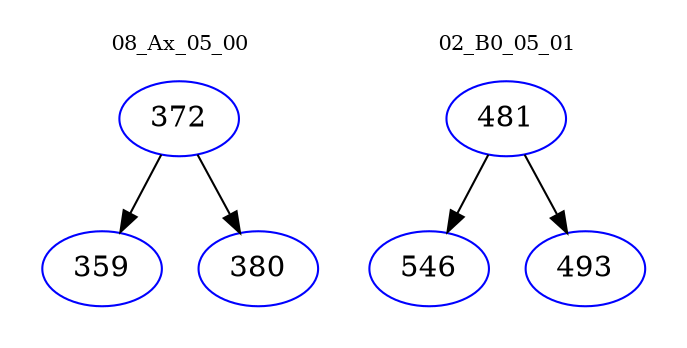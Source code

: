 digraph{
subgraph cluster_0 {
color = white
label = "08_Ax_05_00";
fontsize=10;
T0_372 [label="372", color="blue"]
T0_372 -> T0_359 [color="black"]
T0_359 [label="359", color="blue"]
T0_372 -> T0_380 [color="black"]
T0_380 [label="380", color="blue"]
}
subgraph cluster_1 {
color = white
label = "02_B0_05_01";
fontsize=10;
T1_481 [label="481", color="blue"]
T1_481 -> T1_546 [color="black"]
T1_546 [label="546", color="blue"]
T1_481 -> T1_493 [color="black"]
T1_493 [label="493", color="blue"]
}
}
